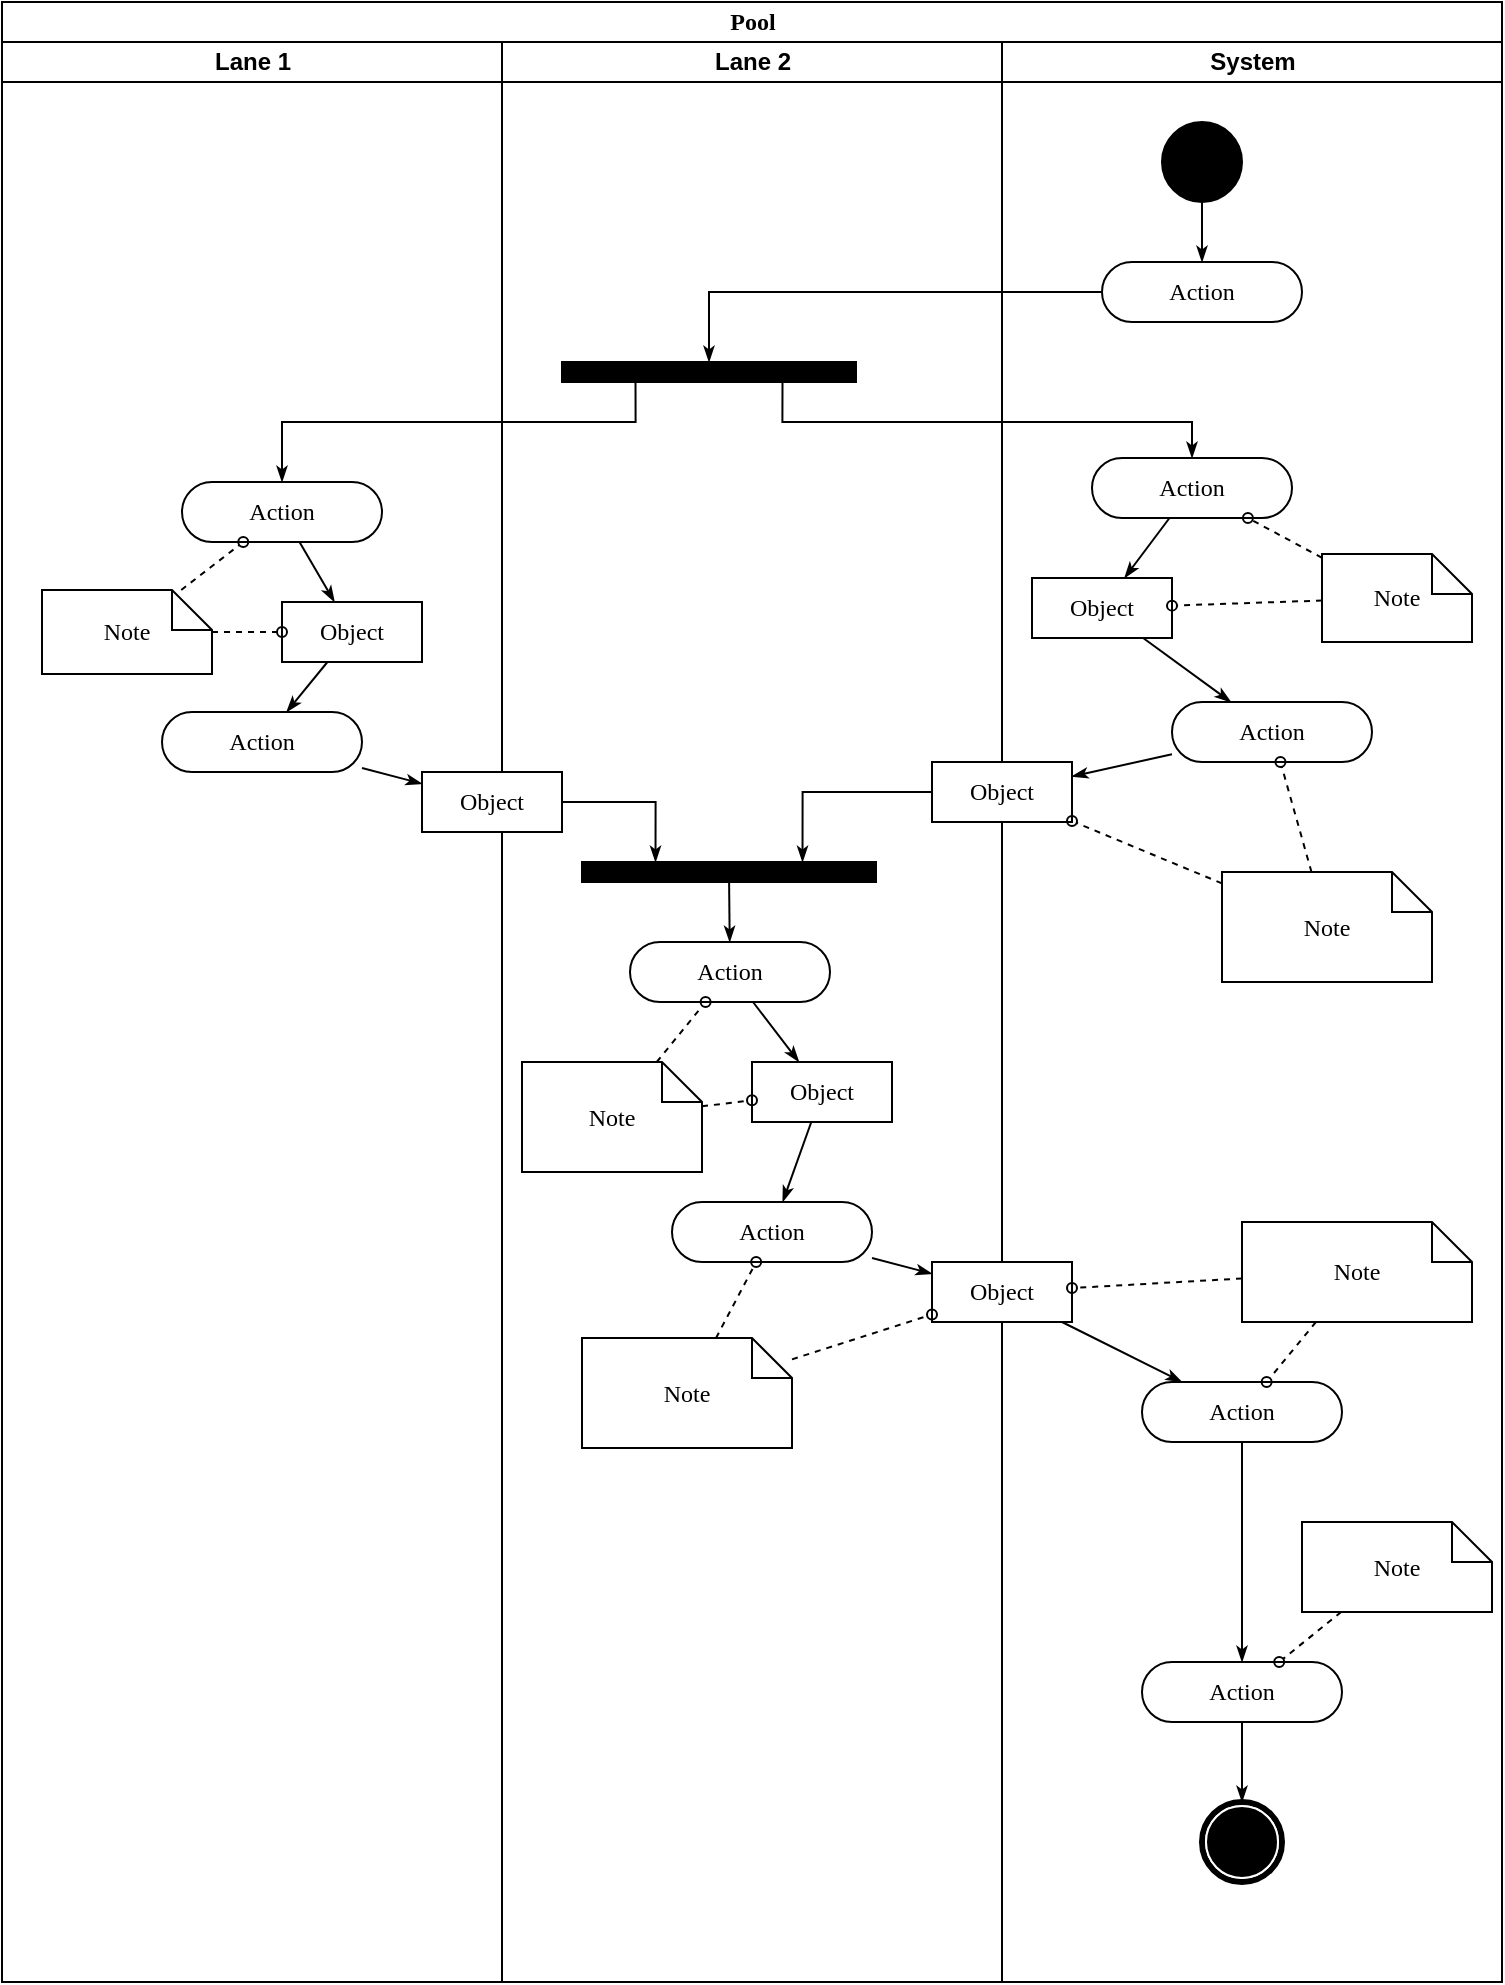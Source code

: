 <mxfile version="17.4.6" type="github" pages="4">
  <diagram name="Page-1" id="13e1069c-82ec-6db2-03f1-153e76fe0fe0">
    <mxGraphModel dx="887" dy="487" grid="1" gridSize="10" guides="1" tooltips="1" connect="1" arrows="1" fold="1" page="1" pageScale="1" pageWidth="1100" pageHeight="850" background="none" math="0" shadow="0">
      <root>
        <mxCell id="0" />
        <mxCell id="1" parent="0" />
        <mxCell id="H3pNjJRNqBUqYNe8XT4M-1" value="Pool" style="swimlane;html=1;childLayout=stackLayout;startSize=20;rounded=0;shadow=0;comic=0;labelBackgroundColor=none;strokeWidth=1;fontFamily=Verdana;fontSize=12;align=center;" vertex="1" parent="1">
          <mxGeometry x="175" y="20" width="750" height="990" as="geometry" />
        </mxCell>
        <mxCell id="H3pNjJRNqBUqYNe8XT4M-2" value="Lane 1" style="swimlane;html=1;startSize=20;" vertex="1" parent="H3pNjJRNqBUqYNe8XT4M-1">
          <mxGeometry y="20" width="250" height="970" as="geometry" />
        </mxCell>
        <mxCell id="H3pNjJRNqBUqYNe8XT4M-3" style="edgeStyle=none;rounded=0;html=1;labelBackgroundColor=none;startArrow=none;startFill=0;startSize=5;endArrow=classicThin;endFill=1;endSize=5;jettySize=auto;orthogonalLoop=1;strokeWidth=1;fontFamily=Verdana;fontSize=12" edge="1" parent="H3pNjJRNqBUqYNe8XT4M-2" source="H3pNjJRNqBUqYNe8XT4M-4" target="H3pNjJRNqBUqYNe8XT4M-7">
          <mxGeometry relative="1" as="geometry" />
        </mxCell>
        <mxCell id="H3pNjJRNqBUqYNe8XT4M-4" value="Action" style="rounded=1;whiteSpace=wrap;html=1;shadow=0;comic=0;labelBackgroundColor=none;strokeWidth=1;fontFamily=Verdana;fontSize=12;align=center;arcSize=50;" vertex="1" parent="H3pNjJRNqBUqYNe8XT4M-2">
          <mxGeometry x="90" y="220" width="100" height="30" as="geometry" />
        </mxCell>
        <mxCell id="H3pNjJRNqBUqYNe8XT4M-5" value="Action" style="rounded=1;whiteSpace=wrap;html=1;shadow=0;comic=0;labelBackgroundColor=none;strokeWidth=1;fontFamily=Verdana;fontSize=12;align=center;arcSize=50;" vertex="1" parent="H3pNjJRNqBUqYNe8XT4M-2">
          <mxGeometry x="80" y="335" width="100" height="30" as="geometry" />
        </mxCell>
        <mxCell id="H3pNjJRNqBUqYNe8XT4M-6" style="edgeStyle=none;rounded=0;html=1;labelBackgroundColor=none;startArrow=none;startFill=0;startSize=5;endArrow=classicThin;endFill=1;endSize=5;jettySize=auto;orthogonalLoop=1;strokeWidth=1;fontFamily=Verdana;fontSize=12" edge="1" parent="H3pNjJRNqBUqYNe8XT4M-2" source="H3pNjJRNqBUqYNe8XT4M-7" target="H3pNjJRNqBUqYNe8XT4M-5">
          <mxGeometry relative="1" as="geometry" />
        </mxCell>
        <mxCell id="H3pNjJRNqBUqYNe8XT4M-7" value="Object" style="rounded=0;whiteSpace=wrap;html=1;shadow=0;comic=0;labelBackgroundColor=none;strokeWidth=1;fontFamily=Verdana;fontSize=12;align=center;arcSize=50;" vertex="1" parent="H3pNjJRNqBUqYNe8XT4M-2">
          <mxGeometry x="140" y="280" width="70" height="30" as="geometry" />
        </mxCell>
        <mxCell id="H3pNjJRNqBUqYNe8XT4M-8" style="edgeStyle=none;rounded=0;html=1;labelBackgroundColor=none;startArrow=none;startFill=0;startSize=5;endArrow=oval;endFill=0;endSize=5;jettySize=auto;orthogonalLoop=1;strokeWidth=1;fontFamily=Verdana;fontSize=12;dashed=1;" edge="1" parent="H3pNjJRNqBUqYNe8XT4M-2" source="H3pNjJRNqBUqYNe8XT4M-10" target="H3pNjJRNqBUqYNe8XT4M-4">
          <mxGeometry relative="1" as="geometry" />
        </mxCell>
        <mxCell id="H3pNjJRNqBUqYNe8XT4M-9" style="edgeStyle=none;rounded=0;html=1;dashed=1;labelBackgroundColor=none;startArrow=none;startFill=0;startSize=5;endArrow=oval;endFill=0;endSize=5;jettySize=auto;orthogonalLoop=1;strokeWidth=1;fontFamily=Verdana;fontSize=12" edge="1" parent="H3pNjJRNqBUqYNe8XT4M-2" source="H3pNjJRNqBUqYNe8XT4M-10" target="H3pNjJRNqBUqYNe8XT4M-7">
          <mxGeometry relative="1" as="geometry" />
        </mxCell>
        <mxCell id="H3pNjJRNqBUqYNe8XT4M-10" value="Note" style="shape=note;whiteSpace=wrap;html=1;rounded=0;shadow=0;comic=0;labelBackgroundColor=none;strokeWidth=1;fontFamily=Verdana;fontSize=12;align=center;size=20;" vertex="1" parent="H3pNjJRNqBUqYNe8XT4M-2">
          <mxGeometry x="20" y="274" width="85" height="42" as="geometry" />
        </mxCell>
        <mxCell id="H3pNjJRNqBUqYNe8XT4M-11" value="Lane 2" style="swimlane;html=1;startSize=20;" vertex="1" parent="H3pNjJRNqBUqYNe8XT4M-1">
          <mxGeometry x="250" y="20" width="250" height="970" as="geometry" />
        </mxCell>
        <mxCell id="H3pNjJRNqBUqYNe8XT4M-12" value="" style="whiteSpace=wrap;html=1;rounded=0;shadow=0;comic=0;labelBackgroundColor=none;strokeWidth=1;fillColor=#000000;fontFamily=Verdana;fontSize=12;align=center;rotation=0;" vertex="1" parent="H3pNjJRNqBUqYNe8XT4M-11">
          <mxGeometry x="30" y="160" width="147" height="10" as="geometry" />
        </mxCell>
        <mxCell id="H3pNjJRNqBUqYNe8XT4M-13" style="edgeStyle=none;rounded=0;html=1;labelBackgroundColor=none;startArrow=none;startFill=0;startSize=5;endArrow=classicThin;endFill=1;endSize=5;jettySize=auto;orthogonalLoop=1;strokeWidth=1;fontFamily=Verdana;fontSize=12" edge="1" parent="H3pNjJRNqBUqYNe8XT4M-11" source="H3pNjJRNqBUqYNe8XT4M-14" target="H3pNjJRNqBUqYNe8XT4M-20">
          <mxGeometry relative="1" as="geometry" />
        </mxCell>
        <mxCell id="H3pNjJRNqBUqYNe8XT4M-14" value="Action" style="rounded=1;whiteSpace=wrap;html=1;shadow=0;comic=0;labelBackgroundColor=none;strokeWidth=1;fontFamily=Verdana;fontSize=12;align=center;arcSize=50;" vertex="1" parent="H3pNjJRNqBUqYNe8XT4M-11">
          <mxGeometry x="64" y="450" width="100" height="30" as="geometry" />
        </mxCell>
        <mxCell id="H3pNjJRNqBUqYNe8XT4M-15" style="edgeStyle=none;rounded=0;html=1;labelBackgroundColor=none;startArrow=none;startFill=0;startSize=5;endArrow=classicThin;endFill=1;endSize=5;jettySize=auto;orthogonalLoop=1;strokeWidth=1;fontFamily=Verdana;fontSize=12" edge="1" parent="H3pNjJRNqBUqYNe8XT4M-11" source="H3pNjJRNqBUqYNe8XT4M-16" target="H3pNjJRNqBUqYNe8XT4M-14">
          <mxGeometry relative="1" as="geometry" />
        </mxCell>
        <mxCell id="H3pNjJRNqBUqYNe8XT4M-16" value="" style="whiteSpace=wrap;html=1;rounded=0;shadow=0;comic=0;labelBackgroundColor=none;strokeWidth=1;fillColor=#000000;fontFamily=Verdana;fontSize=12;align=center;rotation=0;" vertex="1" parent="H3pNjJRNqBUqYNe8XT4M-11">
          <mxGeometry x="40" y="410" width="147" height="10" as="geometry" />
        </mxCell>
        <mxCell id="H3pNjJRNqBUqYNe8XT4M-17" style="edgeStyle=orthogonalEdgeStyle;rounded=0;html=1;entryX=0.25;entryY=0;labelBackgroundColor=none;startArrow=none;startFill=0;startSize=5;endArrow=classicThin;endFill=1;endSize=5;jettySize=auto;orthogonalLoop=1;strokeWidth=1;fontFamily=Verdana;fontSize=12" edge="1" parent="H3pNjJRNqBUqYNe8XT4M-11" source="H3pNjJRNqBUqYNe8XT4M-18" target="H3pNjJRNqBUqYNe8XT4M-16">
          <mxGeometry relative="1" as="geometry" />
        </mxCell>
        <mxCell id="H3pNjJRNqBUqYNe8XT4M-18" value="Object" style="rounded=0;whiteSpace=wrap;html=1;shadow=0;comic=0;labelBackgroundColor=none;strokeWidth=1;fontFamily=Verdana;fontSize=12;align=center;arcSize=50;" vertex="1" parent="H3pNjJRNqBUqYNe8XT4M-11">
          <mxGeometry x="-40" y="365" width="70" height="30" as="geometry" />
        </mxCell>
        <mxCell id="H3pNjJRNqBUqYNe8XT4M-19" style="edgeStyle=none;rounded=0;html=1;labelBackgroundColor=none;startArrow=none;startFill=0;startSize=5;endArrow=classicThin;endFill=1;endSize=5;jettySize=auto;orthogonalLoop=1;strokeWidth=1;fontFamily=Verdana;fontSize=12" edge="1" parent="H3pNjJRNqBUqYNe8XT4M-11" source="H3pNjJRNqBUqYNe8XT4M-20" target="H3pNjJRNqBUqYNe8XT4M-21">
          <mxGeometry relative="1" as="geometry" />
        </mxCell>
        <mxCell id="H3pNjJRNqBUqYNe8XT4M-20" value="Object" style="rounded=0;whiteSpace=wrap;html=1;shadow=0;comic=0;labelBackgroundColor=none;strokeWidth=1;fontFamily=Verdana;fontSize=12;align=center;arcSize=50;" vertex="1" parent="H3pNjJRNqBUqYNe8XT4M-11">
          <mxGeometry x="125" y="510" width="70" height="30" as="geometry" />
        </mxCell>
        <mxCell id="H3pNjJRNqBUqYNe8XT4M-21" value="Action" style="rounded=1;whiteSpace=wrap;html=1;shadow=0;comic=0;labelBackgroundColor=none;strokeWidth=1;fontFamily=Verdana;fontSize=12;align=center;arcSize=50;" vertex="1" parent="H3pNjJRNqBUqYNe8XT4M-11">
          <mxGeometry x="85" y="580" width="100" height="30" as="geometry" />
        </mxCell>
        <mxCell id="H3pNjJRNqBUqYNe8XT4M-22" style="edgeStyle=none;rounded=0;html=1;dashed=1;labelBackgroundColor=none;startArrow=none;startFill=0;startSize=5;endArrow=oval;endFill=0;endSize=5;jettySize=auto;orthogonalLoop=1;strokeWidth=1;fontFamily=Verdana;fontSize=12" edge="1" parent="H3pNjJRNqBUqYNe8XT4M-11" source="H3pNjJRNqBUqYNe8XT4M-24" target="H3pNjJRNqBUqYNe8XT4M-14">
          <mxGeometry relative="1" as="geometry" />
        </mxCell>
        <mxCell id="H3pNjJRNqBUqYNe8XT4M-23" style="edgeStyle=none;rounded=0;html=1;dashed=1;labelBackgroundColor=none;startArrow=none;startFill=0;startSize=5;endArrow=oval;endFill=0;endSize=5;jettySize=auto;orthogonalLoop=1;strokeWidth=1;fontFamily=Verdana;fontSize=12" edge="1" parent="H3pNjJRNqBUqYNe8XT4M-11" source="H3pNjJRNqBUqYNe8XT4M-24" target="H3pNjJRNqBUqYNe8XT4M-20">
          <mxGeometry relative="1" as="geometry" />
        </mxCell>
        <mxCell id="H3pNjJRNqBUqYNe8XT4M-24" value="Note" style="shape=note;whiteSpace=wrap;html=1;rounded=0;shadow=0;comic=0;labelBackgroundColor=none;strokeWidth=1;fontFamily=Verdana;fontSize=12;align=center;size=20;" vertex="1" parent="H3pNjJRNqBUqYNe8XT4M-11">
          <mxGeometry x="10" y="510" width="90" height="55" as="geometry" />
        </mxCell>
        <mxCell id="H3pNjJRNqBUqYNe8XT4M-25" style="edgeStyle=none;rounded=0;html=1;dashed=1;labelBackgroundColor=none;startArrow=none;startFill=0;startSize=5;endArrow=oval;endFill=0;endSize=5;jettySize=auto;orthogonalLoop=1;strokeWidth=1;fontFamily=Verdana;fontSize=12" edge="1" parent="H3pNjJRNqBUqYNe8XT4M-11" source="H3pNjJRNqBUqYNe8XT4M-26" target="H3pNjJRNqBUqYNe8XT4M-21">
          <mxGeometry relative="1" as="geometry" />
        </mxCell>
        <mxCell id="H3pNjJRNqBUqYNe8XT4M-26" value="Note" style="shape=note;whiteSpace=wrap;html=1;rounded=0;shadow=0;comic=0;labelBackgroundColor=none;strokeWidth=1;fontFamily=Verdana;fontSize=12;align=center;size=20;" vertex="1" parent="H3pNjJRNqBUqYNe8XT4M-11">
          <mxGeometry x="40" y="648" width="105" height="55" as="geometry" />
        </mxCell>
        <mxCell id="H3pNjJRNqBUqYNe8XT4M-27" value="System" style="swimlane;html=1;startSize=20;" vertex="1" parent="H3pNjJRNqBUqYNe8XT4M-1">
          <mxGeometry x="500" y="20" width="250" height="970" as="geometry" />
        </mxCell>
        <mxCell id="H3pNjJRNqBUqYNe8XT4M-28" style="edgeStyle=orthogonalEdgeStyle;rounded=0;html=1;labelBackgroundColor=none;startArrow=none;startFill=0;startSize=5;endArrow=classicThin;endFill=1;endSize=5;jettySize=auto;orthogonalLoop=1;strokeWidth=1;fontFamily=Verdana;fontSize=12" edge="1" parent="H3pNjJRNqBUqYNe8XT4M-27" source="H3pNjJRNqBUqYNe8XT4M-29" target="H3pNjJRNqBUqYNe8XT4M-30">
          <mxGeometry relative="1" as="geometry" />
        </mxCell>
        <mxCell id="H3pNjJRNqBUqYNe8XT4M-29" value="" style="ellipse;whiteSpace=wrap;html=1;rounded=0;shadow=0;comic=0;labelBackgroundColor=none;strokeWidth=1;fillColor=#000000;fontFamily=Verdana;fontSize=12;align=center;" vertex="1" parent="H3pNjJRNqBUqYNe8XT4M-27">
          <mxGeometry x="80" y="40" width="40" height="40" as="geometry" />
        </mxCell>
        <mxCell id="H3pNjJRNqBUqYNe8XT4M-30" value="Action" style="rounded=1;whiteSpace=wrap;html=1;shadow=0;comic=0;labelBackgroundColor=none;strokeWidth=1;fontFamily=Verdana;fontSize=12;align=center;arcSize=50;" vertex="1" parent="H3pNjJRNqBUqYNe8XT4M-27">
          <mxGeometry x="50" y="110" width="100" height="30" as="geometry" />
        </mxCell>
        <mxCell id="H3pNjJRNqBUqYNe8XT4M-31" style="rounded=0;html=1;labelBackgroundColor=none;startArrow=none;startFill=0;startSize=5;endArrow=classicThin;endFill=1;endSize=5;jettySize=auto;orthogonalLoop=1;strokeWidth=1;fontFamily=Verdana;fontSize=12" edge="1" parent="H3pNjJRNqBUqYNe8XT4M-27" source="H3pNjJRNqBUqYNe8XT4M-32" target="H3pNjJRNqBUqYNe8XT4M-36">
          <mxGeometry relative="1" as="geometry" />
        </mxCell>
        <mxCell id="H3pNjJRNqBUqYNe8XT4M-32" value="Action" style="rounded=1;whiteSpace=wrap;html=1;shadow=0;comic=0;labelBackgroundColor=none;strokeWidth=1;fontFamily=Verdana;fontSize=12;align=center;arcSize=50;" vertex="1" parent="H3pNjJRNqBUqYNe8XT4M-27">
          <mxGeometry x="45" y="208" width="100" height="30" as="geometry" />
        </mxCell>
        <mxCell id="H3pNjJRNqBUqYNe8XT4M-33" style="edgeStyle=none;rounded=0;html=1;labelBackgroundColor=none;startArrow=none;startFill=0;startSize=5;endArrow=classicThin;endFill=1;endSize=5;jettySize=auto;orthogonalLoop=1;strokeWidth=1;fontFamily=Verdana;fontSize=12" edge="1" parent="H3pNjJRNqBUqYNe8XT4M-27" source="H3pNjJRNqBUqYNe8XT4M-34" target="H3pNjJRNqBUqYNe8XT4M-37">
          <mxGeometry relative="1" as="geometry" />
        </mxCell>
        <mxCell id="H3pNjJRNqBUqYNe8XT4M-34" value="Action" style="rounded=1;whiteSpace=wrap;html=1;shadow=0;comic=0;labelBackgroundColor=none;strokeWidth=1;fontFamily=Verdana;fontSize=12;align=center;arcSize=50;" vertex="1" parent="H3pNjJRNqBUqYNe8XT4M-27">
          <mxGeometry x="85" y="330" width="100" height="30" as="geometry" />
        </mxCell>
        <mxCell id="H3pNjJRNqBUqYNe8XT4M-35" style="edgeStyle=none;rounded=0;html=1;labelBackgroundColor=none;startArrow=none;startFill=0;startSize=5;endArrow=classicThin;endFill=1;endSize=5;jettySize=auto;orthogonalLoop=1;strokeWidth=1;fontFamily=Verdana;fontSize=12" edge="1" parent="H3pNjJRNqBUqYNe8XT4M-27" source="H3pNjJRNqBUqYNe8XT4M-36" target="H3pNjJRNqBUqYNe8XT4M-34">
          <mxGeometry relative="1" as="geometry" />
        </mxCell>
        <mxCell id="H3pNjJRNqBUqYNe8XT4M-36" value="Object" style="rounded=0;whiteSpace=wrap;html=1;shadow=0;comic=0;labelBackgroundColor=none;strokeWidth=1;fontFamily=Verdana;fontSize=12;align=center;arcSize=50;" vertex="1" parent="H3pNjJRNqBUqYNe8XT4M-27">
          <mxGeometry x="15" y="268" width="70" height="30" as="geometry" />
        </mxCell>
        <mxCell id="H3pNjJRNqBUqYNe8XT4M-37" value="Object" style="rounded=0;whiteSpace=wrap;html=1;shadow=0;comic=0;labelBackgroundColor=none;strokeWidth=1;fontFamily=Verdana;fontSize=12;align=center;arcSize=50;" vertex="1" parent="H3pNjJRNqBUqYNe8XT4M-27">
          <mxGeometry x="-35" y="360" width="70" height="30" as="geometry" />
        </mxCell>
        <mxCell id="H3pNjJRNqBUqYNe8XT4M-38" style="edgeStyle=none;rounded=0;html=1;labelBackgroundColor=none;startArrow=none;startFill=0;startSize=5;endArrow=classicThin;endFill=1;endSize=5;jettySize=auto;orthogonalLoop=1;strokeWidth=1;fontFamily=Verdana;fontSize=12" edge="1" parent="H3pNjJRNqBUqYNe8XT4M-27" source="H3pNjJRNqBUqYNe8XT4M-39" target="H3pNjJRNqBUqYNe8XT4M-41">
          <mxGeometry relative="1" as="geometry" />
        </mxCell>
        <mxCell id="H3pNjJRNqBUqYNe8XT4M-39" value="Object" style="rounded=0;whiteSpace=wrap;html=1;shadow=0;comic=0;labelBackgroundColor=none;strokeWidth=1;fontFamily=Verdana;fontSize=12;align=center;arcSize=50;" vertex="1" parent="H3pNjJRNqBUqYNe8XT4M-27">
          <mxGeometry x="-35" y="610" width="70" height="30" as="geometry" />
        </mxCell>
        <mxCell id="H3pNjJRNqBUqYNe8XT4M-40" style="edgeStyle=none;rounded=0;html=1;labelBackgroundColor=none;startArrow=none;startFill=0;startSize=5;endArrow=classicThin;endFill=1;endSize=5;jettySize=auto;orthogonalLoop=1;strokeWidth=1;fontFamily=Verdana;fontSize=12" edge="1" parent="H3pNjJRNqBUqYNe8XT4M-27" source="H3pNjJRNqBUqYNe8XT4M-41" target="H3pNjJRNqBUqYNe8XT4M-43">
          <mxGeometry relative="1" as="geometry" />
        </mxCell>
        <mxCell id="H3pNjJRNqBUqYNe8XT4M-41" value="Action" style="rounded=1;whiteSpace=wrap;html=1;shadow=0;comic=0;labelBackgroundColor=none;strokeWidth=1;fontFamily=Verdana;fontSize=12;align=center;arcSize=50;" vertex="1" parent="H3pNjJRNqBUqYNe8XT4M-27">
          <mxGeometry x="70" y="670" width="100" height="30" as="geometry" />
        </mxCell>
        <mxCell id="H3pNjJRNqBUqYNe8XT4M-42" style="edgeStyle=none;rounded=0;html=1;labelBackgroundColor=none;startArrow=none;startFill=0;startSize=5;endArrow=classicThin;endFill=1;endSize=5;jettySize=auto;orthogonalLoop=1;strokeWidth=1;fontFamily=Verdana;fontSize=12" edge="1" parent="H3pNjJRNqBUqYNe8XT4M-27" source="H3pNjJRNqBUqYNe8XT4M-43" target="H3pNjJRNqBUqYNe8XT4M-44">
          <mxGeometry relative="1" as="geometry" />
        </mxCell>
        <mxCell id="H3pNjJRNqBUqYNe8XT4M-43" value="Action" style="rounded=1;whiteSpace=wrap;html=1;shadow=0;comic=0;labelBackgroundColor=none;strokeWidth=1;fontFamily=Verdana;fontSize=12;align=center;arcSize=50;" vertex="1" parent="H3pNjJRNqBUqYNe8XT4M-27">
          <mxGeometry x="70" y="810" width="100" height="30" as="geometry" />
        </mxCell>
        <mxCell id="H3pNjJRNqBUqYNe8XT4M-44" value="" style="shape=mxgraph.bpmn.shape;html=1;verticalLabelPosition=bottom;labelBackgroundColor=#ffffff;verticalAlign=top;perimeter=ellipsePerimeter;outline=end;symbol=terminate;rounded=0;shadow=0;comic=0;strokeWidth=1;fontFamily=Verdana;fontSize=12;align=center;" vertex="1" parent="H3pNjJRNqBUqYNe8XT4M-27">
          <mxGeometry x="100" y="880" width="40" height="40" as="geometry" />
        </mxCell>
        <mxCell id="H3pNjJRNqBUqYNe8XT4M-45" style="edgeStyle=none;rounded=0;html=1;dashed=1;labelBackgroundColor=none;startArrow=none;startFill=0;startSize=5;endArrow=oval;endFill=0;endSize=5;jettySize=auto;orthogonalLoop=1;strokeWidth=1;fontFamily=Verdana;fontSize=12" edge="1" parent="H3pNjJRNqBUqYNe8XT4M-27" source="H3pNjJRNqBUqYNe8XT4M-47" target="H3pNjJRNqBUqYNe8XT4M-32">
          <mxGeometry relative="1" as="geometry" />
        </mxCell>
        <mxCell id="H3pNjJRNqBUqYNe8XT4M-46" style="edgeStyle=none;rounded=0;html=1;dashed=1;labelBackgroundColor=none;startArrow=none;startFill=0;startSize=5;endArrow=oval;endFill=0;endSize=5;jettySize=auto;orthogonalLoop=1;strokeWidth=1;fontFamily=Verdana;fontSize=12" edge="1" parent="H3pNjJRNqBUqYNe8XT4M-27" source="H3pNjJRNqBUqYNe8XT4M-47" target="H3pNjJRNqBUqYNe8XT4M-36">
          <mxGeometry relative="1" as="geometry" />
        </mxCell>
        <mxCell id="H3pNjJRNqBUqYNe8XT4M-47" value="Note" style="shape=note;whiteSpace=wrap;html=1;rounded=0;shadow=0;comic=0;labelBackgroundColor=none;strokeWidth=1;fontFamily=Verdana;fontSize=12;align=center;size=20;" vertex="1" parent="H3pNjJRNqBUqYNe8XT4M-27">
          <mxGeometry x="160" y="256" width="75" height="44" as="geometry" />
        </mxCell>
        <mxCell id="H3pNjJRNqBUqYNe8XT4M-48" style="edgeStyle=none;rounded=0;html=1;dashed=1;labelBackgroundColor=none;startArrow=none;startFill=0;startSize=5;endArrow=oval;endFill=0;endSize=5;jettySize=auto;orthogonalLoop=1;strokeWidth=1;fontFamily=Verdana;fontSize=12" edge="1" parent="H3pNjJRNqBUqYNe8XT4M-27" source="H3pNjJRNqBUqYNe8XT4M-50" target="H3pNjJRNqBUqYNe8XT4M-34">
          <mxGeometry relative="1" as="geometry" />
        </mxCell>
        <mxCell id="H3pNjJRNqBUqYNe8XT4M-49" style="edgeStyle=none;rounded=0;html=1;dashed=1;labelBackgroundColor=none;startArrow=none;startFill=0;startSize=5;endArrow=oval;endFill=0;endSize=5;jettySize=auto;orthogonalLoop=1;strokeWidth=1;fontFamily=Verdana;fontSize=12" edge="1" parent="H3pNjJRNqBUqYNe8XT4M-27" source="H3pNjJRNqBUqYNe8XT4M-50" target="H3pNjJRNqBUqYNe8XT4M-37">
          <mxGeometry relative="1" as="geometry" />
        </mxCell>
        <mxCell id="H3pNjJRNqBUqYNe8XT4M-50" value="Note" style="shape=note;whiteSpace=wrap;html=1;rounded=0;shadow=0;comic=0;labelBackgroundColor=none;strokeWidth=1;fontFamily=Verdana;fontSize=12;align=center;size=20;" vertex="1" parent="H3pNjJRNqBUqYNe8XT4M-27">
          <mxGeometry x="110" y="415" width="105" height="55" as="geometry" />
        </mxCell>
        <mxCell id="H3pNjJRNqBUqYNe8XT4M-51" style="edgeStyle=none;rounded=0;html=1;dashed=1;labelBackgroundColor=none;startArrow=none;startFill=0;startSize=5;endArrow=oval;endFill=0;endSize=5;jettySize=auto;orthogonalLoop=1;strokeWidth=1;fontFamily=Verdana;fontSize=12" edge="1" parent="H3pNjJRNqBUqYNe8XT4M-27" source="H3pNjJRNqBUqYNe8XT4M-53" target="H3pNjJRNqBUqYNe8XT4M-41">
          <mxGeometry relative="1" as="geometry" />
        </mxCell>
        <mxCell id="H3pNjJRNqBUqYNe8XT4M-52" style="edgeStyle=none;rounded=0;html=1;dashed=1;labelBackgroundColor=none;startArrow=none;startFill=0;startSize=5;endArrow=oval;endFill=0;endSize=5;jettySize=auto;orthogonalLoop=1;strokeWidth=1;fontFamily=Verdana;fontSize=12" edge="1" parent="H3pNjJRNqBUqYNe8XT4M-27" source="H3pNjJRNqBUqYNe8XT4M-53" target="H3pNjJRNqBUqYNe8XT4M-39">
          <mxGeometry relative="1" as="geometry" />
        </mxCell>
        <mxCell id="H3pNjJRNqBUqYNe8XT4M-53" value="Note" style="shape=note;whiteSpace=wrap;html=1;rounded=0;shadow=0;comic=0;labelBackgroundColor=none;strokeWidth=1;fontFamily=Verdana;fontSize=12;align=center;size=20;" vertex="1" parent="H3pNjJRNqBUqYNe8XT4M-27">
          <mxGeometry x="120" y="590" width="115" height="50" as="geometry" />
        </mxCell>
        <mxCell id="H3pNjJRNqBUqYNe8XT4M-54" style="edgeStyle=none;rounded=0;html=1;dashed=1;labelBackgroundColor=none;startArrow=none;startFill=0;startSize=5;endArrow=oval;endFill=0;endSize=5;jettySize=auto;orthogonalLoop=1;strokeWidth=1;fontFamily=Verdana;fontSize=12" edge="1" parent="H3pNjJRNqBUqYNe8XT4M-27" source="H3pNjJRNqBUqYNe8XT4M-55" target="H3pNjJRNqBUqYNe8XT4M-43">
          <mxGeometry relative="1" as="geometry" />
        </mxCell>
        <mxCell id="H3pNjJRNqBUqYNe8XT4M-55" value="Note" style="shape=note;whiteSpace=wrap;html=1;rounded=0;shadow=0;comic=0;labelBackgroundColor=none;strokeWidth=1;fontFamily=Verdana;fontSize=12;align=center;size=20;" vertex="1" parent="H3pNjJRNqBUqYNe8XT4M-27">
          <mxGeometry x="150" y="740" width="95" height="45" as="geometry" />
        </mxCell>
        <mxCell id="H3pNjJRNqBUqYNe8XT4M-56" style="edgeStyle=orthogonalEdgeStyle;rounded=0;html=1;entryX=0.5;entryY=0;labelBackgroundColor=none;startArrow=none;startFill=0;startSize=5;endArrow=classicThin;endFill=1;endSize=5;jettySize=auto;orthogonalLoop=1;strokeWidth=1;fontFamily=Verdana;fontSize=12" edge="1" parent="H3pNjJRNqBUqYNe8XT4M-1" source="H3pNjJRNqBUqYNe8XT4M-30" target="H3pNjJRNqBUqYNe8XT4M-12">
          <mxGeometry relative="1" as="geometry">
            <Array as="points">
              <mxPoint x="354" y="145" />
            </Array>
          </mxGeometry>
        </mxCell>
        <mxCell id="H3pNjJRNqBUqYNe8XT4M-57" style="edgeStyle=orthogonalEdgeStyle;rounded=0;html=1;exitX=0.75;exitY=1;labelBackgroundColor=none;startArrow=none;startFill=0;startSize=5;endArrow=classicThin;endFill=1;endSize=5;jettySize=auto;orthogonalLoop=1;strokeWidth=1;fontFamily=Verdana;fontSize=12" edge="1" parent="H3pNjJRNqBUqYNe8XT4M-1" source="H3pNjJRNqBUqYNe8XT4M-12" target="H3pNjJRNqBUqYNe8XT4M-32">
          <mxGeometry relative="1" as="geometry">
            <Array as="points">
              <mxPoint x="390" y="210" />
              <mxPoint x="595" y="210" />
            </Array>
          </mxGeometry>
        </mxCell>
        <mxCell id="H3pNjJRNqBUqYNe8XT4M-58" style="edgeStyle=orthogonalEdgeStyle;rounded=0;html=1;exitX=0.25;exitY=1;entryX=0.5;entryY=0;labelBackgroundColor=none;startArrow=none;startFill=0;startSize=5;endArrow=classicThin;endFill=1;endSize=5;jettySize=auto;orthogonalLoop=1;strokeWidth=1;fontFamily=Verdana;fontSize=12" edge="1" parent="H3pNjJRNqBUqYNe8XT4M-1" source="H3pNjJRNqBUqYNe8XT4M-12" target="H3pNjJRNqBUqYNe8XT4M-4">
          <mxGeometry relative="1" as="geometry">
            <Array as="points">
              <mxPoint x="317" y="210" />
              <mxPoint x="140" y="210" />
            </Array>
          </mxGeometry>
        </mxCell>
        <mxCell id="H3pNjJRNqBUqYNe8XT4M-59" style="edgeStyle=orthogonalEdgeStyle;rounded=0;html=1;entryX=0.75;entryY=0;labelBackgroundColor=none;startArrow=none;startFill=0;startSize=5;endArrow=classicThin;endFill=1;endSize=5;jettySize=auto;orthogonalLoop=1;strokeWidth=1;fontFamily=Verdana;fontSize=12" edge="1" parent="H3pNjJRNqBUqYNe8XT4M-1" source="H3pNjJRNqBUqYNe8XT4M-37" target="H3pNjJRNqBUqYNe8XT4M-16">
          <mxGeometry relative="1" as="geometry" />
        </mxCell>
        <mxCell id="H3pNjJRNqBUqYNe8XT4M-60" style="edgeStyle=none;rounded=0;html=1;labelBackgroundColor=none;startArrow=none;startFill=0;startSize=5;endArrow=classicThin;endFill=1;endSize=5;jettySize=auto;orthogonalLoop=1;strokeWidth=1;fontFamily=Verdana;fontSize=12" edge="1" parent="H3pNjJRNqBUqYNe8XT4M-1" source="H3pNjJRNqBUqYNe8XT4M-5" target="H3pNjJRNqBUqYNe8XT4M-18">
          <mxGeometry relative="1" as="geometry" />
        </mxCell>
        <mxCell id="H3pNjJRNqBUqYNe8XT4M-61" style="edgeStyle=none;rounded=0;html=1;labelBackgroundColor=none;startArrow=none;startFill=0;startSize=5;endArrow=classicThin;endFill=1;endSize=5;jettySize=auto;orthogonalLoop=1;strokeWidth=1;fontFamily=Verdana;fontSize=12" edge="1" parent="H3pNjJRNqBUqYNe8XT4M-1" source="H3pNjJRNqBUqYNe8XT4M-21" target="H3pNjJRNqBUqYNe8XT4M-39">
          <mxGeometry relative="1" as="geometry" />
        </mxCell>
        <mxCell id="H3pNjJRNqBUqYNe8XT4M-62" style="edgeStyle=none;rounded=0;html=1;dashed=1;labelBackgroundColor=none;startArrow=none;startFill=0;startSize=5;endArrow=oval;endFill=0;endSize=5;jettySize=auto;orthogonalLoop=1;strokeWidth=1;fontFamily=Verdana;fontSize=12" edge="1" parent="H3pNjJRNqBUqYNe8XT4M-1" source="H3pNjJRNqBUqYNe8XT4M-26" target="H3pNjJRNqBUqYNe8XT4M-39">
          <mxGeometry relative="1" as="geometry" />
        </mxCell>
      </root>
    </mxGraphModel>
  </diagram>
  <diagram id="4-Fu6zdGac9Kc9P-Ifcm" name="Users">
    <mxGraphModel dx="754" dy="414" grid="1" gridSize="10" guides="1" tooltips="1" connect="1" arrows="1" fold="1" page="1" pageScale="1" pageWidth="827" pageHeight="1169" math="0" shadow="0">
      <root>
        <mxCell id="0" />
        <mxCell id="1" parent="0" />
        <mxCell id="X_Okp-M8q_ot2FO8ioot-8" style="edgeStyle=orthogonalEdgeStyle;rounded=0;orthogonalLoop=1;jettySize=auto;html=1;entryX=0;entryY=0.5;entryDx=0;entryDy=0;" edge="1" parent="1" source="X_Okp-M8q_ot2FO8ioot-1" target="X_Okp-M8q_ot2FO8ioot-2">
          <mxGeometry relative="1" as="geometry" />
        </mxCell>
        <mxCell id="X_Okp-M8q_ot2FO8ioot-9" style="edgeStyle=orthogonalEdgeStyle;rounded=0;orthogonalLoop=1;jettySize=auto;html=1;" edge="1" parent="1" source="X_Okp-M8q_ot2FO8ioot-1" target="X_Okp-M8q_ot2FO8ioot-3">
          <mxGeometry relative="1" as="geometry" />
        </mxCell>
        <mxCell id="X_Okp-M8q_ot2FO8ioot-1" value="Student" style="shape=umlActor;verticalLabelPosition=bottom;verticalAlign=top;html=1;outlineConnect=0;" vertex="1" parent="1">
          <mxGeometry x="150" y="100" width="30" height="60" as="geometry" />
        </mxCell>
        <mxCell id="X_Okp-M8q_ot2FO8ioot-2" value="Register Student" style="ellipse;whiteSpace=wrap;html=1;" vertex="1" parent="1">
          <mxGeometry x="280" y="80" width="70" height="40" as="geometry" />
        </mxCell>
        <mxCell id="X_Okp-M8q_ot2FO8ioot-3" value="Unregister Student" style="ellipse;whiteSpace=wrap;html=1;" vertex="1" parent="1">
          <mxGeometry x="280" y="140" width="70" height="40" as="geometry" />
        </mxCell>
        <mxCell id="X_Okp-M8q_ot2FO8ioot-11" value="Premium Student" style="shape=umlActor;verticalLabelPosition=bottom;verticalAlign=top;html=1;outlineConnect=0;" vertex="1" parent="1">
          <mxGeometry x="510" y="130" width="30" height="60" as="geometry" />
        </mxCell>
      </root>
    </mxGraphModel>
  </diagram>
  <diagram id="58f33SXFiDlBFoKd3XPx" name="Free_user">
    <mxGraphModel dx="754" dy="414" grid="1" gridSize="10" guides="1" tooltips="1" connect="1" arrows="1" fold="1" page="1" pageScale="1" pageWidth="827" pageHeight="1169" math="0" shadow="0">
      <root>
        <mxCell id="0" />
        <mxCell id="1" parent="0" />
        <mxCell id="LM389_XiMvVEtZF_F1NM-3" style="edgeStyle=orthogonalEdgeStyle;rounded=0;orthogonalLoop=1;jettySize=auto;html=1;" edge="1" parent="1" source="LM389_XiMvVEtZF_F1NM-1" target="LM389_XiMvVEtZF_F1NM-2">
          <mxGeometry relative="1" as="geometry" />
        </mxCell>
        <mxCell id="LM389_XiMvVEtZF_F1NM-7" style="edgeStyle=orthogonalEdgeStyle;rounded=0;orthogonalLoop=1;jettySize=auto;html=1;" edge="1" parent="1" source="LM389_XiMvVEtZF_F1NM-1" target="LM389_XiMvVEtZF_F1NM-4">
          <mxGeometry relative="1" as="geometry" />
        </mxCell>
        <mxCell id="LM389_XiMvVEtZF_F1NM-8" style="edgeStyle=orthogonalEdgeStyle;rounded=0;orthogonalLoop=1;jettySize=auto;html=1;entryX=0;entryY=0.5;entryDx=0;entryDy=0;" edge="1" parent="1" source="LM389_XiMvVEtZF_F1NM-1" target="LM389_XiMvVEtZF_F1NM-5">
          <mxGeometry relative="1" as="geometry" />
        </mxCell>
        <mxCell id="LM389_XiMvVEtZF_F1NM-9" style="edgeStyle=orthogonalEdgeStyle;rounded=0;orthogonalLoop=1;jettySize=auto;html=1;entryX=0;entryY=0.5;entryDx=0;entryDy=0;" edge="1" parent="1" source="LM389_XiMvVEtZF_F1NM-1" target="LM389_XiMvVEtZF_F1NM-6">
          <mxGeometry relative="1" as="geometry" />
        </mxCell>
        <mxCell id="LM389_XiMvVEtZF_F1NM-1" value="Free Student" style="shape=umlActor;verticalLabelPosition=bottom;verticalAlign=top;html=1;outlineConnect=0;" vertex="1" parent="1">
          <mxGeometry x="250" y="110" width="30" height="60" as="geometry" />
        </mxCell>
        <mxCell id="LM389_XiMvVEtZF_F1NM-2" value="Perfil" style="ellipse;whiteSpace=wrap;html=1;" vertex="1" parent="1">
          <mxGeometry x="360" y="90" width="80" height="30" as="geometry" />
        </mxCell>
        <mxCell id="LM389_XiMvVEtZF_F1NM-4" value="View Coin" style="ellipse;whiteSpace=wrap;html=1;" vertex="1" parent="1">
          <mxGeometry x="374" y="140" width="80" height="30" as="geometry" />
        </mxCell>
        <mxCell id="LM389_XiMvVEtZF_F1NM-5" value="View news" style="ellipse;whiteSpace=wrap;html=1;" vertex="1" parent="1">
          <mxGeometry x="374" y="190" width="80" height="30" as="geometry" />
        </mxCell>
        <mxCell id="LM389_XiMvVEtZF_F1NM-6" value="Get Notifications" style="ellipse;whiteSpace=wrap;html=1;" vertex="1" parent="1">
          <mxGeometry x="360" y="230" width="100" height="40" as="geometry" />
        </mxCell>
      </root>
    </mxGraphModel>
  </diagram>
  <diagram id="k5n1oBP-9dVl7lzXy_4Y" name="Premium_user">
    <mxGraphModel dx="754" dy="414" grid="1" gridSize="10" guides="1" tooltips="1" connect="1" arrows="1" fold="1" page="1" pageScale="1" pageWidth="827" pageHeight="1169" math="0" shadow="0">
      <root>
        <mxCell id="0" />
        <mxCell id="1" parent="0" />
        <mxCell id="euY8ulUFSip8GA_J8AMK-1" style="edgeStyle=orthogonalEdgeStyle;rounded=0;orthogonalLoop=1;jettySize=auto;html=1;" edge="1" parent="1" source="euY8ulUFSip8GA_J8AMK-5" target="euY8ulUFSip8GA_J8AMK-6">
          <mxGeometry relative="1" as="geometry" />
        </mxCell>
        <mxCell id="euY8ulUFSip8GA_J8AMK-2" style="edgeStyle=orthogonalEdgeStyle;rounded=0;orthogonalLoop=1;jettySize=auto;html=1;" edge="1" parent="1" source="euY8ulUFSip8GA_J8AMK-5" target="euY8ulUFSip8GA_J8AMK-7">
          <mxGeometry relative="1" as="geometry" />
        </mxCell>
        <mxCell id="euY8ulUFSip8GA_J8AMK-3" style="edgeStyle=orthogonalEdgeStyle;rounded=0;orthogonalLoop=1;jettySize=auto;html=1;entryX=0;entryY=0.5;entryDx=0;entryDy=0;" edge="1" parent="1" source="euY8ulUFSip8GA_J8AMK-5" target="euY8ulUFSip8GA_J8AMK-8">
          <mxGeometry relative="1" as="geometry" />
        </mxCell>
        <mxCell id="euY8ulUFSip8GA_J8AMK-4" style="edgeStyle=orthogonalEdgeStyle;rounded=0;orthogonalLoop=1;jettySize=auto;html=1;entryX=0;entryY=0.5;entryDx=0;entryDy=0;" edge="1" parent="1" source="euY8ulUFSip8GA_J8AMK-5" target="euY8ulUFSip8GA_J8AMK-9">
          <mxGeometry relative="1" as="geometry" />
        </mxCell>
        <mxCell id="euY8ulUFSip8GA_J8AMK-5" value="Premium Student" style="shape=umlActor;verticalLabelPosition=bottom;verticalAlign=top;html=1;outlineConnect=0;" vertex="1" parent="1">
          <mxGeometry x="250" y="110" width="30" height="60" as="geometry" />
        </mxCell>
        <mxCell id="euY8ulUFSip8GA_J8AMK-6" value="Perfil" style="ellipse;whiteSpace=wrap;html=1;" vertex="1" parent="1">
          <mxGeometry x="360" y="90" width="80" height="30" as="geometry" />
        </mxCell>
        <mxCell id="euY8ulUFSip8GA_J8AMK-7" value="View Coin" style="ellipse;whiteSpace=wrap;html=1;" vertex="1" parent="1">
          <mxGeometry x="374" y="140" width="80" height="30" as="geometry" />
        </mxCell>
        <mxCell id="euY8ulUFSip8GA_J8AMK-8" value="View news" style="ellipse;whiteSpace=wrap;html=1;" vertex="1" parent="1">
          <mxGeometry x="374" y="190" width="80" height="30" as="geometry" />
        </mxCell>
        <mxCell id="euY8ulUFSip8GA_J8AMK-9" value="Get Notifications" style="ellipse;whiteSpace=wrap;html=1;" vertex="1" parent="1">
          <mxGeometry x="360" y="230" width="100" height="40" as="geometry" />
        </mxCell>
      </root>
    </mxGraphModel>
  </diagram>
</mxfile>
